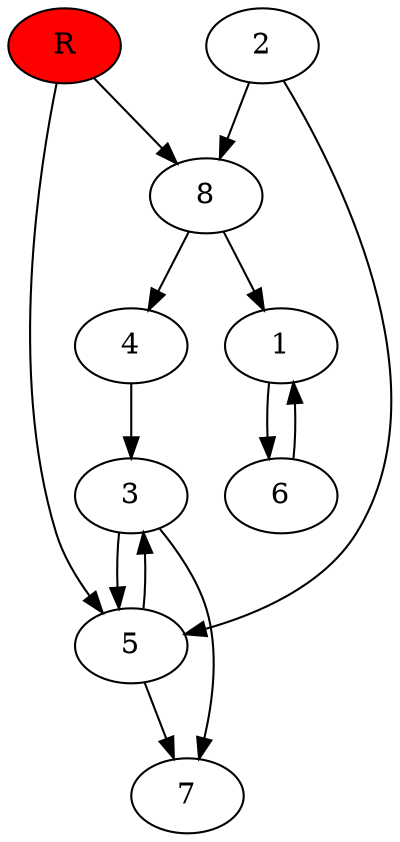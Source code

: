 digraph prb39666 {
	1
	2
	3
	4
	5
	6
	7
	8
	R [fillcolor="#ff0000" style=filled]
	1 -> 6
	2 -> 5
	2 -> 8
	3 -> 5
	3 -> 7
	4 -> 3
	5 -> 3
	5 -> 7
	6 -> 1
	8 -> 1
	8 -> 4
	R -> 5
	R -> 8
}
